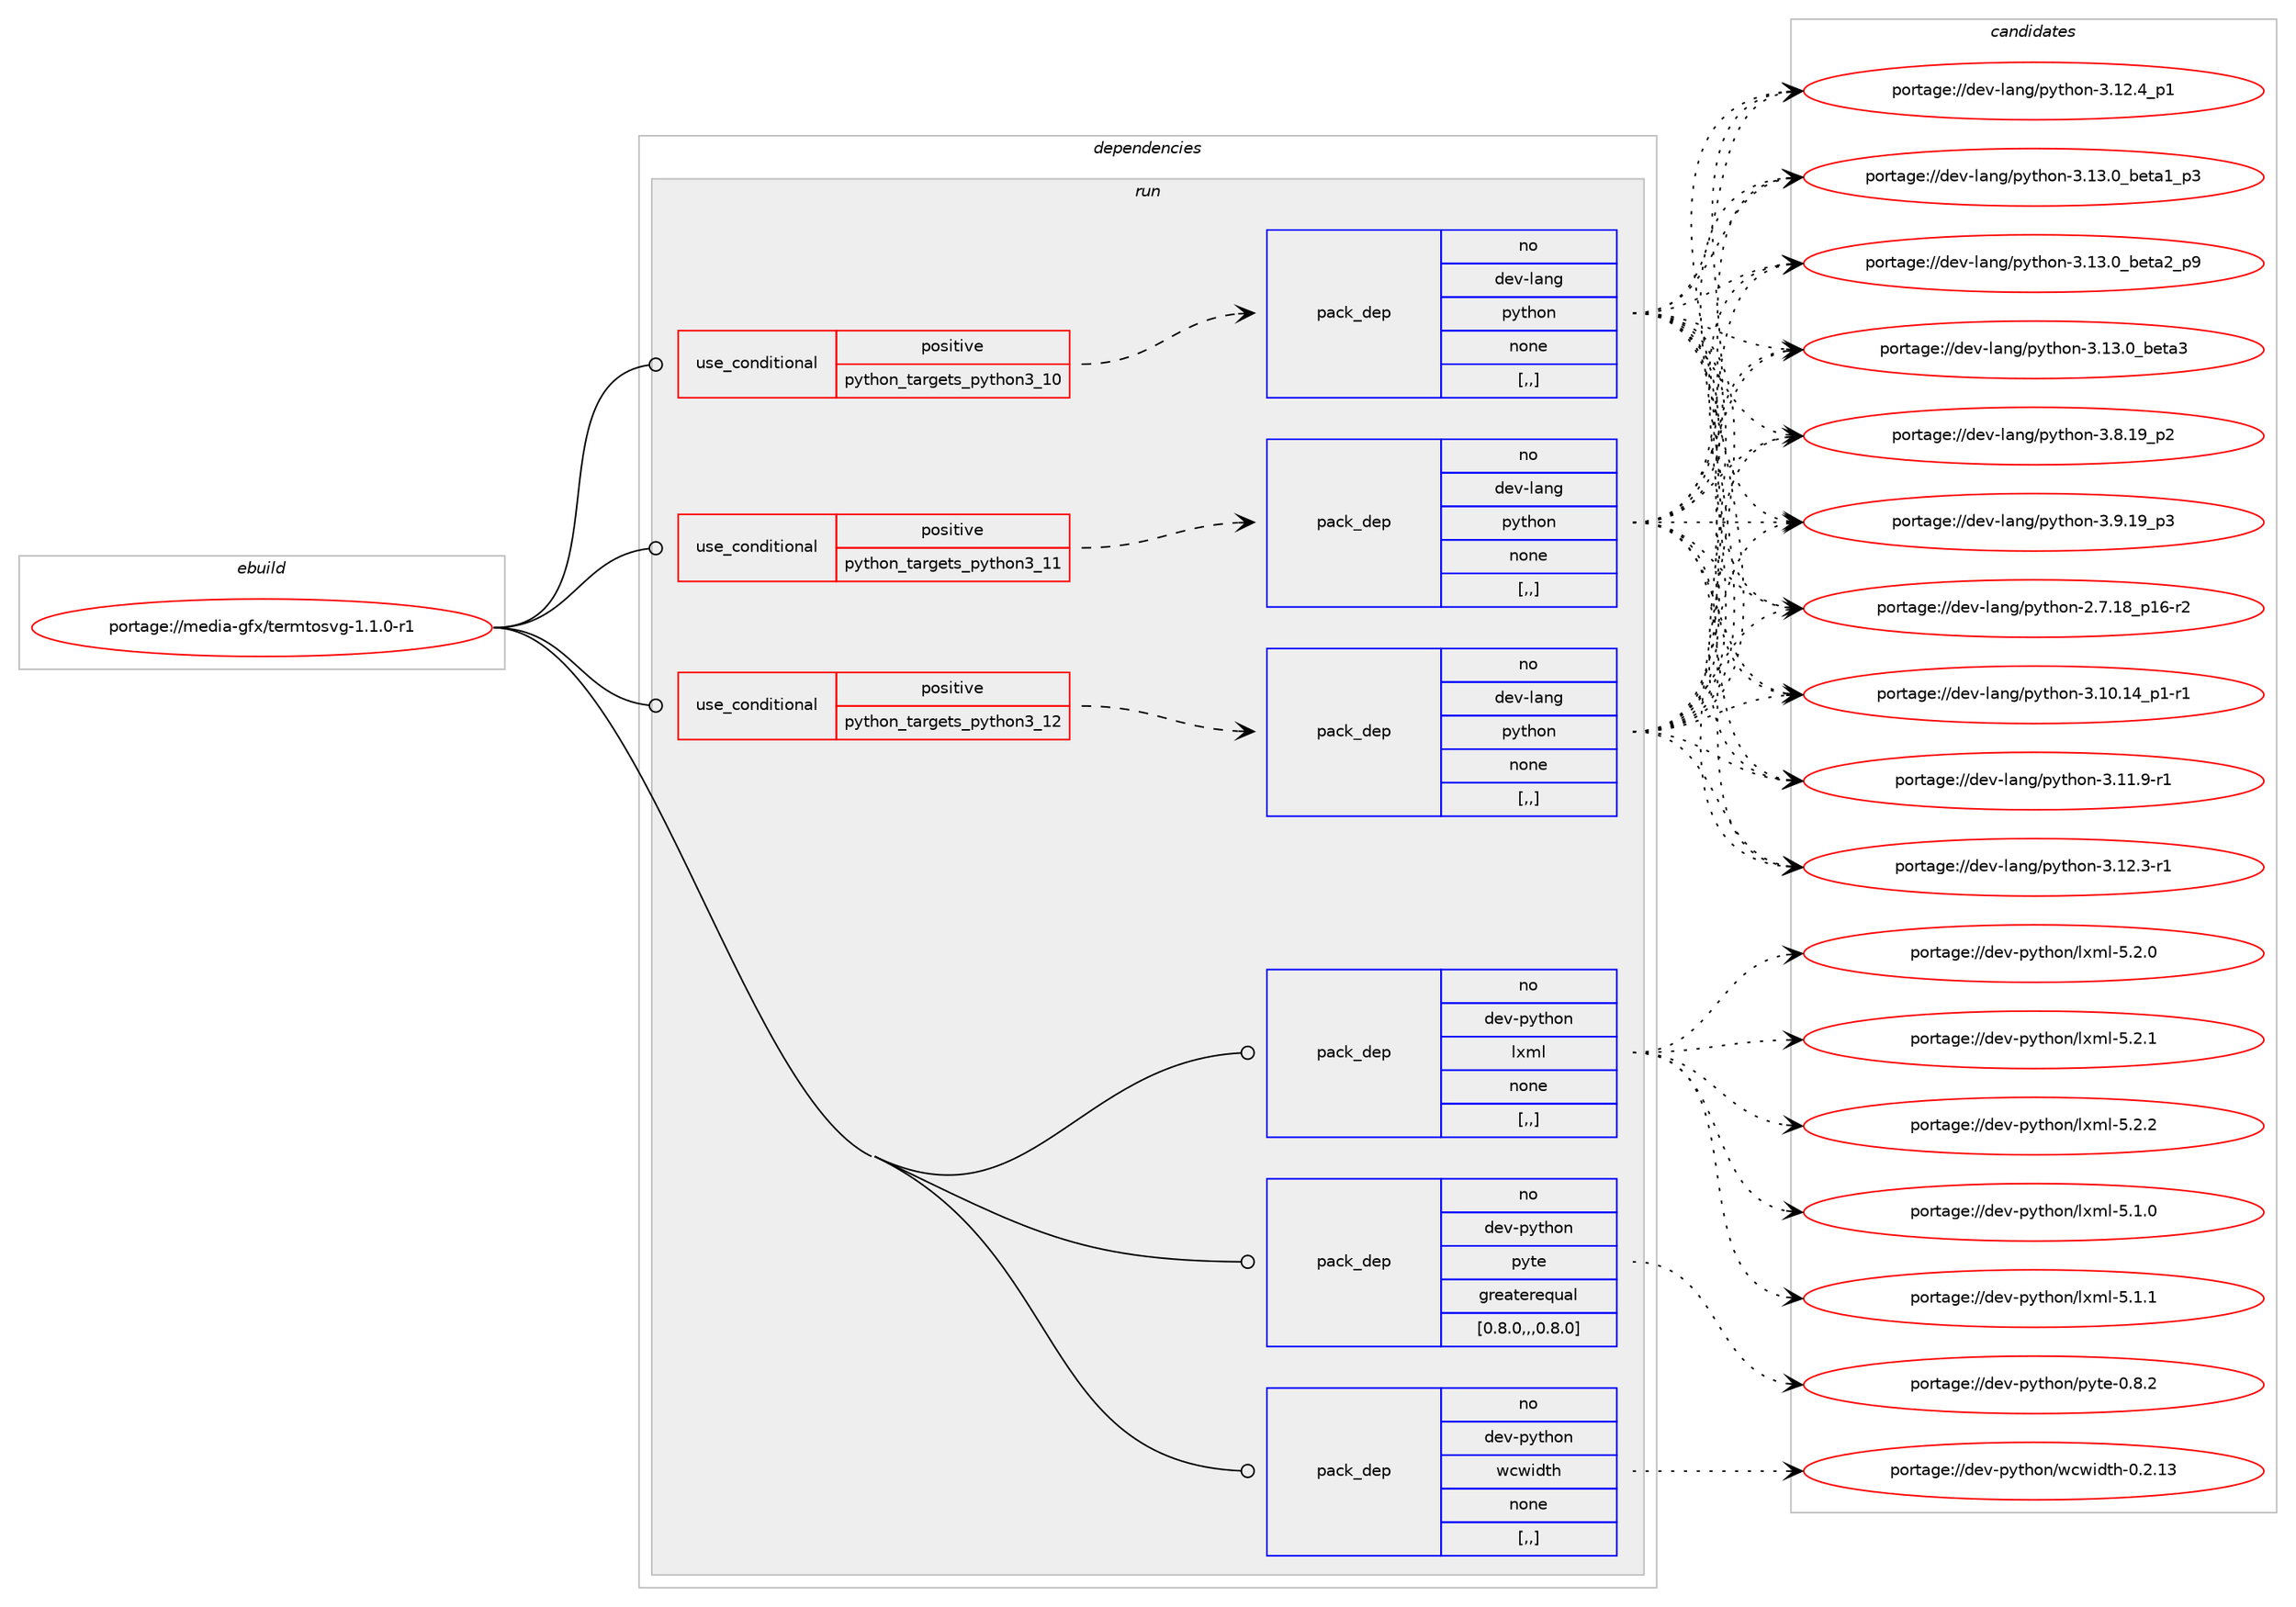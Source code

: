 digraph prolog {

# *************
# Graph options
# *************

newrank=true;
concentrate=true;
compound=true;
graph [rankdir=LR,fontname=Helvetica,fontsize=10,ranksep=1.5];#, ranksep=2.5, nodesep=0.2];
edge  [arrowhead=vee];
node  [fontname=Helvetica,fontsize=10];

# **********
# The ebuild
# **********

subgraph cluster_leftcol {
color=gray;
rank=same;
label=<<i>ebuild</i>>;
id [label="portage://media-gfx/termtosvg-1.1.0-r1", color=red, width=4, href="../media-gfx/termtosvg-1.1.0-r1.svg"];
}

# ****************
# The dependencies
# ****************

subgraph cluster_midcol {
color=gray;
label=<<i>dependencies</i>>;
subgraph cluster_compile {
fillcolor="#eeeeee";
style=filled;
label=<<i>compile</i>>;
}
subgraph cluster_compileandrun {
fillcolor="#eeeeee";
style=filled;
label=<<i>compile and run</i>>;
}
subgraph cluster_run {
fillcolor="#eeeeee";
style=filled;
label=<<i>run</i>>;
subgraph cond72444 {
dependency288093 [label=<<TABLE BORDER="0" CELLBORDER="1" CELLSPACING="0" CELLPADDING="4"><TR><TD ROWSPAN="3" CELLPADDING="10">use_conditional</TD></TR><TR><TD>positive</TD></TR><TR><TD>python_targets_python3_10</TD></TR></TABLE>>, shape=none, color=red];
subgraph pack213343 {
dependency288094 [label=<<TABLE BORDER="0" CELLBORDER="1" CELLSPACING="0" CELLPADDING="4" WIDTH="220"><TR><TD ROWSPAN="6" CELLPADDING="30">pack_dep</TD></TR><TR><TD WIDTH="110">no</TD></TR><TR><TD>dev-lang</TD></TR><TR><TD>python</TD></TR><TR><TD>none</TD></TR><TR><TD>[,,]</TD></TR></TABLE>>, shape=none, color=blue];
}
dependency288093:e -> dependency288094:w [weight=20,style="dashed",arrowhead="vee"];
}
id:e -> dependency288093:w [weight=20,style="solid",arrowhead="odot"];
subgraph cond72445 {
dependency288095 [label=<<TABLE BORDER="0" CELLBORDER="1" CELLSPACING="0" CELLPADDING="4"><TR><TD ROWSPAN="3" CELLPADDING="10">use_conditional</TD></TR><TR><TD>positive</TD></TR><TR><TD>python_targets_python3_11</TD></TR></TABLE>>, shape=none, color=red];
subgraph pack213344 {
dependency288096 [label=<<TABLE BORDER="0" CELLBORDER="1" CELLSPACING="0" CELLPADDING="4" WIDTH="220"><TR><TD ROWSPAN="6" CELLPADDING="30">pack_dep</TD></TR><TR><TD WIDTH="110">no</TD></TR><TR><TD>dev-lang</TD></TR><TR><TD>python</TD></TR><TR><TD>none</TD></TR><TR><TD>[,,]</TD></TR></TABLE>>, shape=none, color=blue];
}
dependency288095:e -> dependency288096:w [weight=20,style="dashed",arrowhead="vee"];
}
id:e -> dependency288095:w [weight=20,style="solid",arrowhead="odot"];
subgraph cond72446 {
dependency288097 [label=<<TABLE BORDER="0" CELLBORDER="1" CELLSPACING="0" CELLPADDING="4"><TR><TD ROWSPAN="3" CELLPADDING="10">use_conditional</TD></TR><TR><TD>positive</TD></TR><TR><TD>python_targets_python3_12</TD></TR></TABLE>>, shape=none, color=red];
subgraph pack213345 {
dependency288098 [label=<<TABLE BORDER="0" CELLBORDER="1" CELLSPACING="0" CELLPADDING="4" WIDTH="220"><TR><TD ROWSPAN="6" CELLPADDING="30">pack_dep</TD></TR><TR><TD WIDTH="110">no</TD></TR><TR><TD>dev-lang</TD></TR><TR><TD>python</TD></TR><TR><TD>none</TD></TR><TR><TD>[,,]</TD></TR></TABLE>>, shape=none, color=blue];
}
dependency288097:e -> dependency288098:w [weight=20,style="dashed",arrowhead="vee"];
}
id:e -> dependency288097:w [weight=20,style="solid",arrowhead="odot"];
subgraph pack213346 {
dependency288099 [label=<<TABLE BORDER="0" CELLBORDER="1" CELLSPACING="0" CELLPADDING="4" WIDTH="220"><TR><TD ROWSPAN="6" CELLPADDING="30">pack_dep</TD></TR><TR><TD WIDTH="110">no</TD></TR><TR><TD>dev-python</TD></TR><TR><TD>lxml</TD></TR><TR><TD>none</TD></TR><TR><TD>[,,]</TD></TR></TABLE>>, shape=none, color=blue];
}
id:e -> dependency288099:w [weight=20,style="solid",arrowhead="odot"];
subgraph pack213347 {
dependency288100 [label=<<TABLE BORDER="0" CELLBORDER="1" CELLSPACING="0" CELLPADDING="4" WIDTH="220"><TR><TD ROWSPAN="6" CELLPADDING="30">pack_dep</TD></TR><TR><TD WIDTH="110">no</TD></TR><TR><TD>dev-python</TD></TR><TR><TD>pyte</TD></TR><TR><TD>greaterequal</TD></TR><TR><TD>[0.8.0,,,0.8.0]</TD></TR></TABLE>>, shape=none, color=blue];
}
id:e -> dependency288100:w [weight=20,style="solid",arrowhead="odot"];
subgraph pack213348 {
dependency288101 [label=<<TABLE BORDER="0" CELLBORDER="1" CELLSPACING="0" CELLPADDING="4" WIDTH="220"><TR><TD ROWSPAN="6" CELLPADDING="30">pack_dep</TD></TR><TR><TD WIDTH="110">no</TD></TR><TR><TD>dev-python</TD></TR><TR><TD>wcwidth</TD></TR><TR><TD>none</TD></TR><TR><TD>[,,]</TD></TR></TABLE>>, shape=none, color=blue];
}
id:e -> dependency288101:w [weight=20,style="solid",arrowhead="odot"];
}
}

# **************
# The candidates
# **************

subgraph cluster_choices {
rank=same;
color=gray;
label=<<i>candidates</i>>;

subgraph choice213343 {
color=black;
nodesep=1;
choice100101118451089711010347112121116104111110455046554649569511249544511450 [label="portage://dev-lang/python-2.7.18_p16-r2", color=red, width=4,href="../dev-lang/python-2.7.18_p16-r2.svg"];
choice100101118451089711010347112121116104111110455146494846495295112494511449 [label="portage://dev-lang/python-3.10.14_p1-r1", color=red, width=4,href="../dev-lang/python-3.10.14_p1-r1.svg"];
choice100101118451089711010347112121116104111110455146494946574511449 [label="portage://dev-lang/python-3.11.9-r1", color=red, width=4,href="../dev-lang/python-3.11.9-r1.svg"];
choice100101118451089711010347112121116104111110455146495046514511449 [label="portage://dev-lang/python-3.12.3-r1", color=red, width=4,href="../dev-lang/python-3.12.3-r1.svg"];
choice100101118451089711010347112121116104111110455146495046529511249 [label="portage://dev-lang/python-3.12.4_p1", color=red, width=4,href="../dev-lang/python-3.12.4_p1.svg"];
choice10010111845108971101034711212111610411111045514649514648959810111697499511251 [label="portage://dev-lang/python-3.13.0_beta1_p3", color=red, width=4,href="../dev-lang/python-3.13.0_beta1_p3.svg"];
choice10010111845108971101034711212111610411111045514649514648959810111697509511257 [label="portage://dev-lang/python-3.13.0_beta2_p9", color=red, width=4,href="../dev-lang/python-3.13.0_beta2_p9.svg"];
choice1001011184510897110103471121211161041111104551464951464895981011169751 [label="portage://dev-lang/python-3.13.0_beta3", color=red, width=4,href="../dev-lang/python-3.13.0_beta3.svg"];
choice100101118451089711010347112121116104111110455146564649579511250 [label="portage://dev-lang/python-3.8.19_p2", color=red, width=4,href="../dev-lang/python-3.8.19_p2.svg"];
choice100101118451089711010347112121116104111110455146574649579511251 [label="portage://dev-lang/python-3.9.19_p3", color=red, width=4,href="../dev-lang/python-3.9.19_p3.svg"];
dependency288094:e -> choice100101118451089711010347112121116104111110455046554649569511249544511450:w [style=dotted,weight="100"];
dependency288094:e -> choice100101118451089711010347112121116104111110455146494846495295112494511449:w [style=dotted,weight="100"];
dependency288094:e -> choice100101118451089711010347112121116104111110455146494946574511449:w [style=dotted,weight="100"];
dependency288094:e -> choice100101118451089711010347112121116104111110455146495046514511449:w [style=dotted,weight="100"];
dependency288094:e -> choice100101118451089711010347112121116104111110455146495046529511249:w [style=dotted,weight="100"];
dependency288094:e -> choice10010111845108971101034711212111610411111045514649514648959810111697499511251:w [style=dotted,weight="100"];
dependency288094:e -> choice10010111845108971101034711212111610411111045514649514648959810111697509511257:w [style=dotted,weight="100"];
dependency288094:e -> choice1001011184510897110103471121211161041111104551464951464895981011169751:w [style=dotted,weight="100"];
dependency288094:e -> choice100101118451089711010347112121116104111110455146564649579511250:w [style=dotted,weight="100"];
dependency288094:e -> choice100101118451089711010347112121116104111110455146574649579511251:w [style=dotted,weight="100"];
}
subgraph choice213344 {
color=black;
nodesep=1;
choice100101118451089711010347112121116104111110455046554649569511249544511450 [label="portage://dev-lang/python-2.7.18_p16-r2", color=red, width=4,href="../dev-lang/python-2.7.18_p16-r2.svg"];
choice100101118451089711010347112121116104111110455146494846495295112494511449 [label="portage://dev-lang/python-3.10.14_p1-r1", color=red, width=4,href="../dev-lang/python-3.10.14_p1-r1.svg"];
choice100101118451089711010347112121116104111110455146494946574511449 [label="portage://dev-lang/python-3.11.9-r1", color=red, width=4,href="../dev-lang/python-3.11.9-r1.svg"];
choice100101118451089711010347112121116104111110455146495046514511449 [label="portage://dev-lang/python-3.12.3-r1", color=red, width=4,href="../dev-lang/python-3.12.3-r1.svg"];
choice100101118451089711010347112121116104111110455146495046529511249 [label="portage://dev-lang/python-3.12.4_p1", color=red, width=4,href="../dev-lang/python-3.12.4_p1.svg"];
choice10010111845108971101034711212111610411111045514649514648959810111697499511251 [label="portage://dev-lang/python-3.13.0_beta1_p3", color=red, width=4,href="../dev-lang/python-3.13.0_beta1_p3.svg"];
choice10010111845108971101034711212111610411111045514649514648959810111697509511257 [label="portage://dev-lang/python-3.13.0_beta2_p9", color=red, width=4,href="../dev-lang/python-3.13.0_beta2_p9.svg"];
choice1001011184510897110103471121211161041111104551464951464895981011169751 [label="portage://dev-lang/python-3.13.0_beta3", color=red, width=4,href="../dev-lang/python-3.13.0_beta3.svg"];
choice100101118451089711010347112121116104111110455146564649579511250 [label="portage://dev-lang/python-3.8.19_p2", color=red, width=4,href="../dev-lang/python-3.8.19_p2.svg"];
choice100101118451089711010347112121116104111110455146574649579511251 [label="portage://dev-lang/python-3.9.19_p3", color=red, width=4,href="../dev-lang/python-3.9.19_p3.svg"];
dependency288096:e -> choice100101118451089711010347112121116104111110455046554649569511249544511450:w [style=dotted,weight="100"];
dependency288096:e -> choice100101118451089711010347112121116104111110455146494846495295112494511449:w [style=dotted,weight="100"];
dependency288096:e -> choice100101118451089711010347112121116104111110455146494946574511449:w [style=dotted,weight="100"];
dependency288096:e -> choice100101118451089711010347112121116104111110455146495046514511449:w [style=dotted,weight="100"];
dependency288096:e -> choice100101118451089711010347112121116104111110455146495046529511249:w [style=dotted,weight="100"];
dependency288096:e -> choice10010111845108971101034711212111610411111045514649514648959810111697499511251:w [style=dotted,weight="100"];
dependency288096:e -> choice10010111845108971101034711212111610411111045514649514648959810111697509511257:w [style=dotted,weight="100"];
dependency288096:e -> choice1001011184510897110103471121211161041111104551464951464895981011169751:w [style=dotted,weight="100"];
dependency288096:e -> choice100101118451089711010347112121116104111110455146564649579511250:w [style=dotted,weight="100"];
dependency288096:e -> choice100101118451089711010347112121116104111110455146574649579511251:w [style=dotted,weight="100"];
}
subgraph choice213345 {
color=black;
nodesep=1;
choice100101118451089711010347112121116104111110455046554649569511249544511450 [label="portage://dev-lang/python-2.7.18_p16-r2", color=red, width=4,href="../dev-lang/python-2.7.18_p16-r2.svg"];
choice100101118451089711010347112121116104111110455146494846495295112494511449 [label="portage://dev-lang/python-3.10.14_p1-r1", color=red, width=4,href="../dev-lang/python-3.10.14_p1-r1.svg"];
choice100101118451089711010347112121116104111110455146494946574511449 [label="portage://dev-lang/python-3.11.9-r1", color=red, width=4,href="../dev-lang/python-3.11.9-r1.svg"];
choice100101118451089711010347112121116104111110455146495046514511449 [label="portage://dev-lang/python-3.12.3-r1", color=red, width=4,href="../dev-lang/python-3.12.3-r1.svg"];
choice100101118451089711010347112121116104111110455146495046529511249 [label="portage://dev-lang/python-3.12.4_p1", color=red, width=4,href="../dev-lang/python-3.12.4_p1.svg"];
choice10010111845108971101034711212111610411111045514649514648959810111697499511251 [label="portage://dev-lang/python-3.13.0_beta1_p3", color=red, width=4,href="../dev-lang/python-3.13.0_beta1_p3.svg"];
choice10010111845108971101034711212111610411111045514649514648959810111697509511257 [label="portage://dev-lang/python-3.13.0_beta2_p9", color=red, width=4,href="../dev-lang/python-3.13.0_beta2_p9.svg"];
choice1001011184510897110103471121211161041111104551464951464895981011169751 [label="portage://dev-lang/python-3.13.0_beta3", color=red, width=4,href="../dev-lang/python-3.13.0_beta3.svg"];
choice100101118451089711010347112121116104111110455146564649579511250 [label="portage://dev-lang/python-3.8.19_p2", color=red, width=4,href="../dev-lang/python-3.8.19_p2.svg"];
choice100101118451089711010347112121116104111110455146574649579511251 [label="portage://dev-lang/python-3.9.19_p3", color=red, width=4,href="../dev-lang/python-3.9.19_p3.svg"];
dependency288098:e -> choice100101118451089711010347112121116104111110455046554649569511249544511450:w [style=dotted,weight="100"];
dependency288098:e -> choice100101118451089711010347112121116104111110455146494846495295112494511449:w [style=dotted,weight="100"];
dependency288098:e -> choice100101118451089711010347112121116104111110455146494946574511449:w [style=dotted,weight="100"];
dependency288098:e -> choice100101118451089711010347112121116104111110455146495046514511449:w [style=dotted,weight="100"];
dependency288098:e -> choice100101118451089711010347112121116104111110455146495046529511249:w [style=dotted,weight="100"];
dependency288098:e -> choice10010111845108971101034711212111610411111045514649514648959810111697499511251:w [style=dotted,weight="100"];
dependency288098:e -> choice10010111845108971101034711212111610411111045514649514648959810111697509511257:w [style=dotted,weight="100"];
dependency288098:e -> choice1001011184510897110103471121211161041111104551464951464895981011169751:w [style=dotted,weight="100"];
dependency288098:e -> choice100101118451089711010347112121116104111110455146564649579511250:w [style=dotted,weight="100"];
dependency288098:e -> choice100101118451089711010347112121116104111110455146574649579511251:w [style=dotted,weight="100"];
}
subgraph choice213346 {
color=black;
nodesep=1;
choice1001011184511212111610411111047108120109108455346494648 [label="portage://dev-python/lxml-5.1.0", color=red, width=4,href="../dev-python/lxml-5.1.0.svg"];
choice1001011184511212111610411111047108120109108455346494649 [label="portage://dev-python/lxml-5.1.1", color=red, width=4,href="../dev-python/lxml-5.1.1.svg"];
choice1001011184511212111610411111047108120109108455346504648 [label="portage://dev-python/lxml-5.2.0", color=red, width=4,href="../dev-python/lxml-5.2.0.svg"];
choice1001011184511212111610411111047108120109108455346504649 [label="portage://dev-python/lxml-5.2.1", color=red, width=4,href="../dev-python/lxml-5.2.1.svg"];
choice1001011184511212111610411111047108120109108455346504650 [label="portage://dev-python/lxml-5.2.2", color=red, width=4,href="../dev-python/lxml-5.2.2.svg"];
dependency288099:e -> choice1001011184511212111610411111047108120109108455346494648:w [style=dotted,weight="100"];
dependency288099:e -> choice1001011184511212111610411111047108120109108455346494649:w [style=dotted,weight="100"];
dependency288099:e -> choice1001011184511212111610411111047108120109108455346504648:w [style=dotted,weight="100"];
dependency288099:e -> choice1001011184511212111610411111047108120109108455346504649:w [style=dotted,weight="100"];
dependency288099:e -> choice1001011184511212111610411111047108120109108455346504650:w [style=dotted,weight="100"];
}
subgraph choice213347 {
color=black;
nodesep=1;
choice1001011184511212111610411111047112121116101454846564650 [label="portage://dev-python/pyte-0.8.2", color=red, width=4,href="../dev-python/pyte-0.8.2.svg"];
dependency288100:e -> choice1001011184511212111610411111047112121116101454846564650:w [style=dotted,weight="100"];
}
subgraph choice213348 {
color=black;
nodesep=1;
choice10010111845112121116104111110471199911910510011610445484650464951 [label="portage://dev-python/wcwidth-0.2.13", color=red, width=4,href="../dev-python/wcwidth-0.2.13.svg"];
dependency288101:e -> choice10010111845112121116104111110471199911910510011610445484650464951:w [style=dotted,weight="100"];
}
}

}
